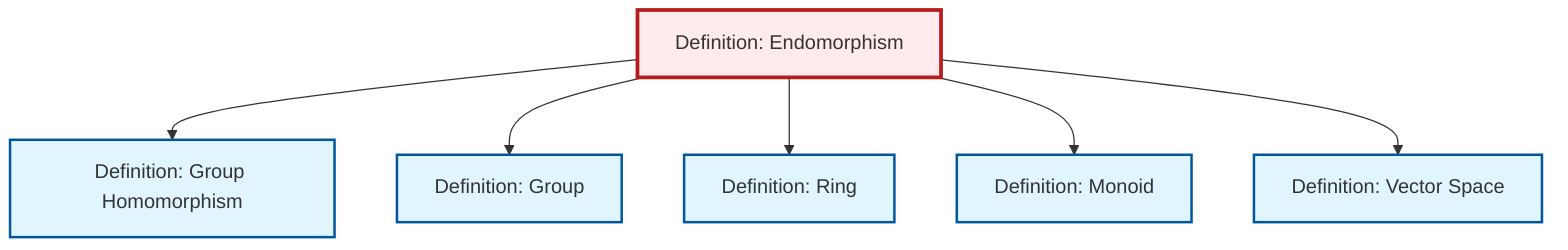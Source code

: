 graph TD
    classDef definition fill:#e1f5fe,stroke:#01579b,stroke-width:2px
    classDef theorem fill:#f3e5f5,stroke:#4a148c,stroke-width:2px
    classDef axiom fill:#fff3e0,stroke:#e65100,stroke-width:2px
    classDef example fill:#e8f5e9,stroke:#1b5e20,stroke-width:2px
    classDef current fill:#ffebee,stroke:#b71c1c,stroke-width:3px
    def-endomorphism["Definition: Endomorphism"]:::definition
    def-ring["Definition: Ring"]:::definition
    def-vector-space["Definition: Vector Space"]:::definition
    def-group["Definition: Group"]:::definition
    def-monoid["Definition: Monoid"]:::definition
    def-homomorphism["Definition: Group Homomorphism"]:::definition
    def-endomorphism --> def-homomorphism
    def-endomorphism --> def-group
    def-endomorphism --> def-ring
    def-endomorphism --> def-monoid
    def-endomorphism --> def-vector-space
    class def-endomorphism current